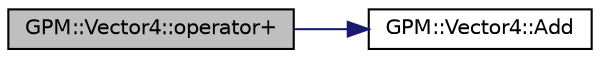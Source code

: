 digraph "GPM::Vector4::operator+"
{
 // INTERACTIVE_SVG=YES
 // LATEX_PDF_SIZE
  edge [fontname="Helvetica",fontsize="10",labelfontname="Helvetica",labelfontsize="10"];
  node [fontname="Helvetica",fontsize="10",shape=record];
  rankdir="LR";
  Node304 [label="GPM::Vector4::operator+",height=0.2,width=0.4,color="black", fillcolor="grey75", style="filled", fontcolor="black",tooltip="Return the summation of other vector and actual vector."];
  Node304 -> Node305 [color="midnightblue",fontsize="10",style="solid",fontname="Helvetica"];
  Node305 [label="GPM::Vector4::Add",height=0.2,width=0.4,color="black", fillcolor="white", style="filled",URL="$struct_g_p_m_1_1_vector4.html#a9b6249028d5d2870ff6b0b8e8cd73ef4",tooltip="Add scalar to x, y and z."];
}
